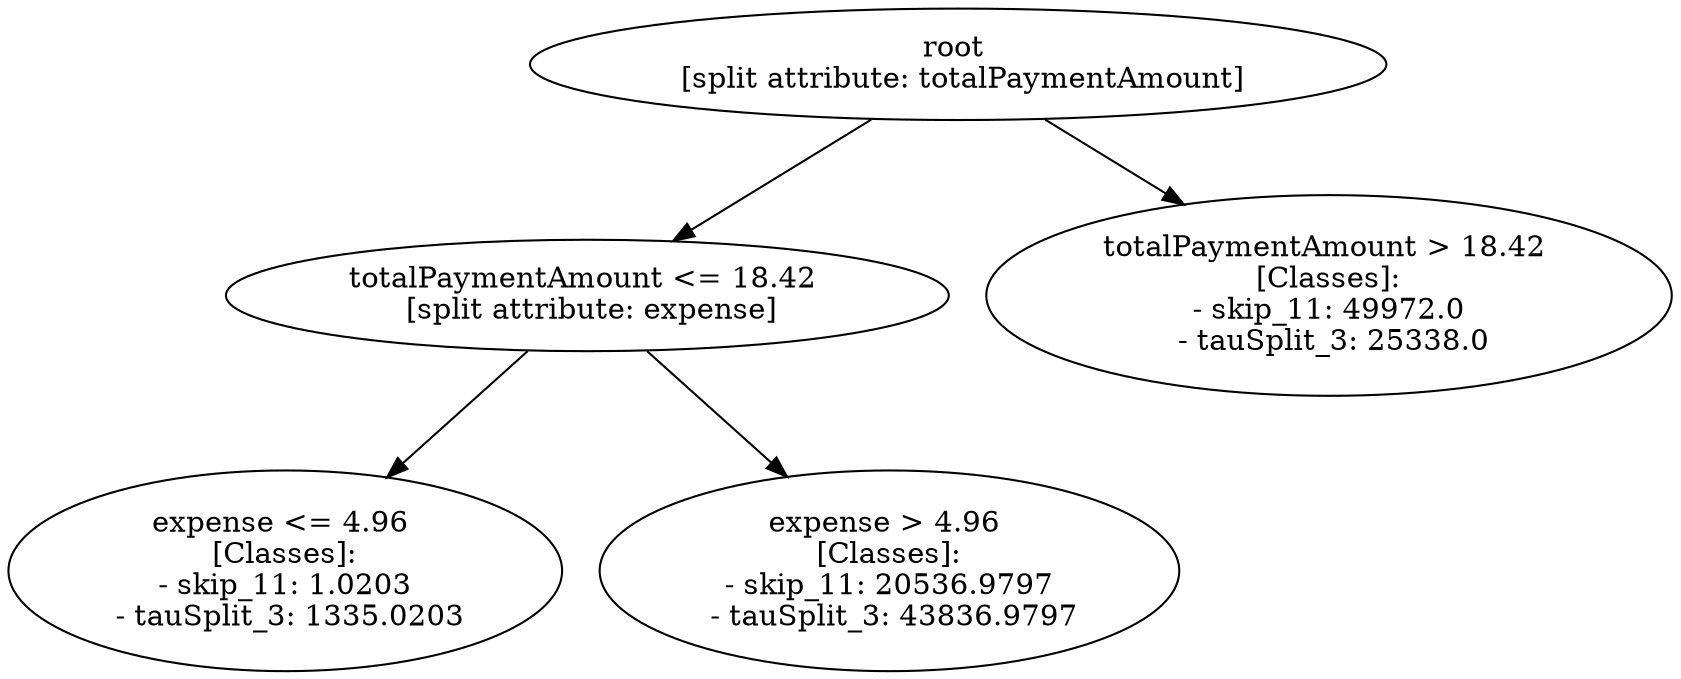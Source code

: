 // Road_Traffic_Fine_Management_Process-p_15-5
digraph "Road_Traffic_Fine_Management_Process-p_15-5" {
	"05cf33ef-d3f6-4d99-a081-08cd346521d4" [label="root 
 [split attribute: totalPaymentAmount]"]
	"f5956d73-54af-4d61-83eb-6939c34207e6" [label="totalPaymentAmount <= 18.42 
 [split attribute: expense]"]
	"05cf33ef-d3f6-4d99-a081-08cd346521d4" -> "f5956d73-54af-4d61-83eb-6939c34207e6"
	"0a37ff04-aa4e-46ac-8fc6-f504d457a3ef" [label="expense <= 4.96 
 [Classes]: 
 - skip_11: 1.0203 
 - tauSplit_3: 1335.0203"]
	"f5956d73-54af-4d61-83eb-6939c34207e6" -> "0a37ff04-aa4e-46ac-8fc6-f504d457a3ef"
	"c525782a-02e3-40ba-a9d0-4c34862cde1f" [label="expense > 4.96 
 [Classes]: 
 - skip_11: 20536.9797 
 - tauSplit_3: 43836.9797"]
	"f5956d73-54af-4d61-83eb-6939c34207e6" -> "c525782a-02e3-40ba-a9d0-4c34862cde1f"
	"e167d41e-1353-4d49-b394-eef1632d7897" [label="totalPaymentAmount > 18.42 
 [Classes]: 
 - skip_11: 49972.0 
 - tauSplit_3: 25338.0"]
	"05cf33ef-d3f6-4d99-a081-08cd346521d4" -> "e167d41e-1353-4d49-b394-eef1632d7897"
}
